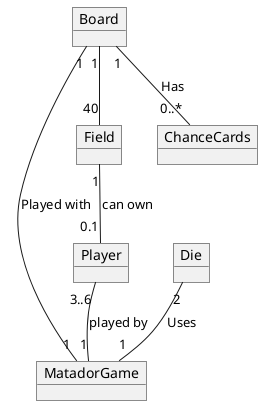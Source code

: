 @startuml
'https://plantuml.com/class-diagram

object Board
object MatadorGame
object Field
object Player
object Die
object ChanceCards



Board"1"--"1"MatadorGame: Played with
Board"1"--"40"Field
Player"3..6"--"1"MatadorGame: played by
Die"2"--"1"MatadorGame: Uses
Board"1"--"0..*"ChanceCards: Has
Field"1"--"0.1"Player: can own
@enduml